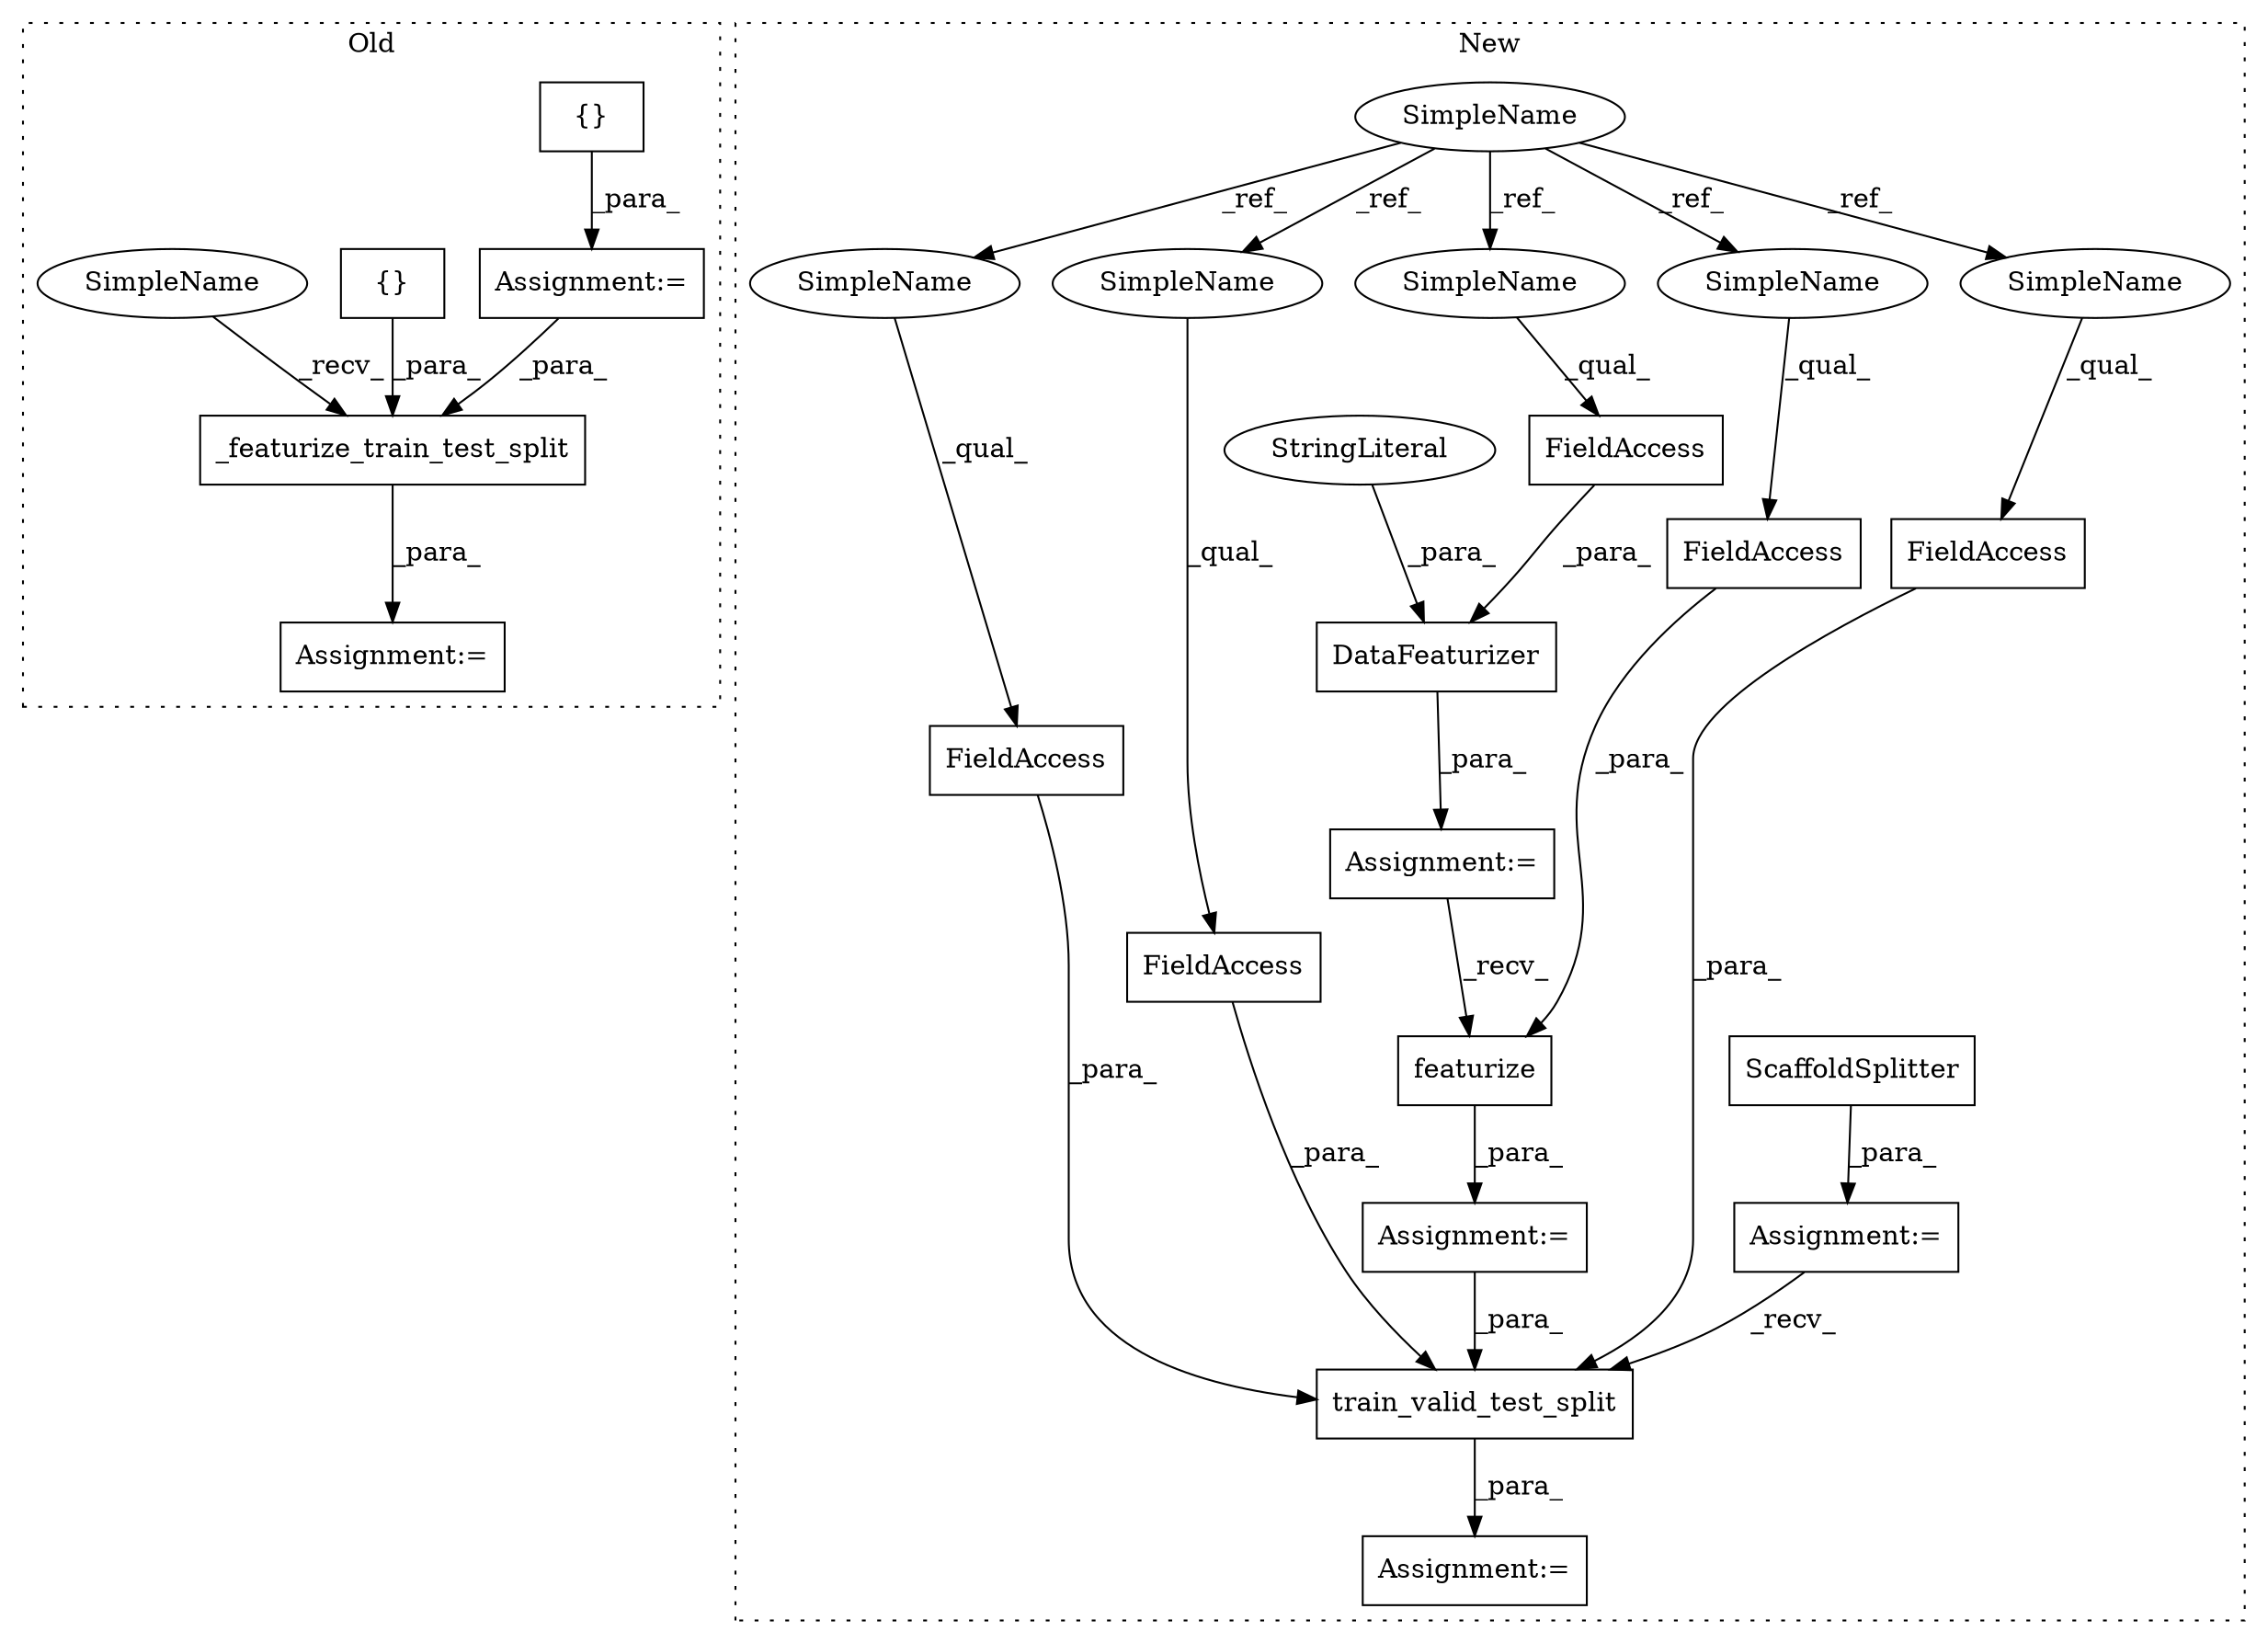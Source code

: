 digraph G {
subgraph cluster0 {
1 [label="{}" a="4" s="10046" l="2" shape="box"];
10 [label="Assignment:=" a="7" s="10696" l="2" shape="box"];
11 [label="{}" a="4" s="10006" l="2" shape="box"];
13 [label="Assignment:=" a="7" s="10032" l="1" shape="box"];
18 [label="_featurize_train_test_split" a="32" s="10703,10837" l="28,1" shape="box"];
26 [label="SimpleName" a="42" s="10698" l="4" shape="ellipse"];
label = "Old";
style="dotted";
}
subgraph cluster1 {
2 [label="train_valid_test_split" a="32" s="11438,11512" l="23,1" shape="box"];
3 [label="FieldAccess" a="22" s="11469" l="14" shape="box"];
4 [label="FieldAccess" a="22" s="11484" l="14" shape="box"];
5 [label="FieldAccess" a="22" s="11499" l="13" shape="box"];
6 [label="DataFeaturizer" a="32" s="11202,11258" l="15,1" shape="box"];
7 [label="FieldAccess" a="22" s="11223" l="17" shape="box"];
8 [label="featurize" a="32" s="11284,11318" l="10,1" shape="box"];
9 [label="FieldAccess" a="22" s="11305" l="13" shape="box"];
12 [label="Assignment:=" a="7" s="11201" l="1" shape="box"];
14 [label="Assignment:=" a="7" s="11272" l="1" shape="box"];
15 [label="ScaffoldSplitter" a="32" s="11334" l="18" shape="box"];
16 [label="Assignment:=" a="7" s="11427" l="2" shape="box"];
17 [label="Assignment:=" a="7" s="11333" l="1" shape="box"];
19 [label="SimpleName" a="42" s="9923" l="4" shape="ellipse"];
20 [label="StringLiteral" a="45" s="11253" l="5" shape="ellipse"];
21 [label="SimpleName" a="42" s="11499" l="4" shape="ellipse"];
22 [label="SimpleName" a="42" s="11484" l="4" shape="ellipse"];
23 [label="SimpleName" a="42" s="11223" l="4" shape="ellipse"];
24 [label="SimpleName" a="42" s="11469" l="4" shape="ellipse"];
25 [label="SimpleName" a="42" s="11305" l="4" shape="ellipse"];
label = "New";
style="dotted";
}
1 -> 13 [label="_para_"];
2 -> 16 [label="_para_"];
3 -> 2 [label="_para_"];
4 -> 2 [label="_para_"];
5 -> 2 [label="_para_"];
6 -> 12 [label="_para_"];
7 -> 6 [label="_para_"];
8 -> 14 [label="_para_"];
9 -> 8 [label="_para_"];
11 -> 18 [label="_para_"];
12 -> 8 [label="_recv_"];
13 -> 18 [label="_para_"];
14 -> 2 [label="_para_"];
15 -> 17 [label="_para_"];
17 -> 2 [label="_recv_"];
18 -> 10 [label="_para_"];
19 -> 25 [label="_ref_"];
19 -> 21 [label="_ref_"];
19 -> 22 [label="_ref_"];
19 -> 24 [label="_ref_"];
19 -> 23 [label="_ref_"];
20 -> 6 [label="_para_"];
21 -> 5 [label="_qual_"];
22 -> 4 [label="_qual_"];
23 -> 7 [label="_qual_"];
24 -> 3 [label="_qual_"];
25 -> 9 [label="_qual_"];
26 -> 18 [label="_recv_"];
}